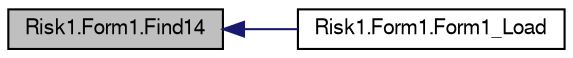 digraph G
{
  bgcolor="transparent";
  edge [fontname="FreeSans",fontsize="10",labelfontname="FreeSans",labelfontsize="10"];
  node [fontname="FreeSans",fontsize="10",shape=record];
  rankdir="LR";
  Node1 [label="Risk1.Form1.Find14",height=0.2,width=0.4,color="black", fillcolor="grey75", style="filled" fontcolor="black"];
  Node1 -> Node2 [dir="back",color="midnightblue",fontsize="10",style="solid",fontname="FreeSans"];
  Node2 [label="Risk1.Form1.Form1_Load",height=0.2,width=0.4,color="black",URL="$classRisk1_1_1Form1.html#a9445ecc6d07f9139fe1a279cc85a30f0"];
}
